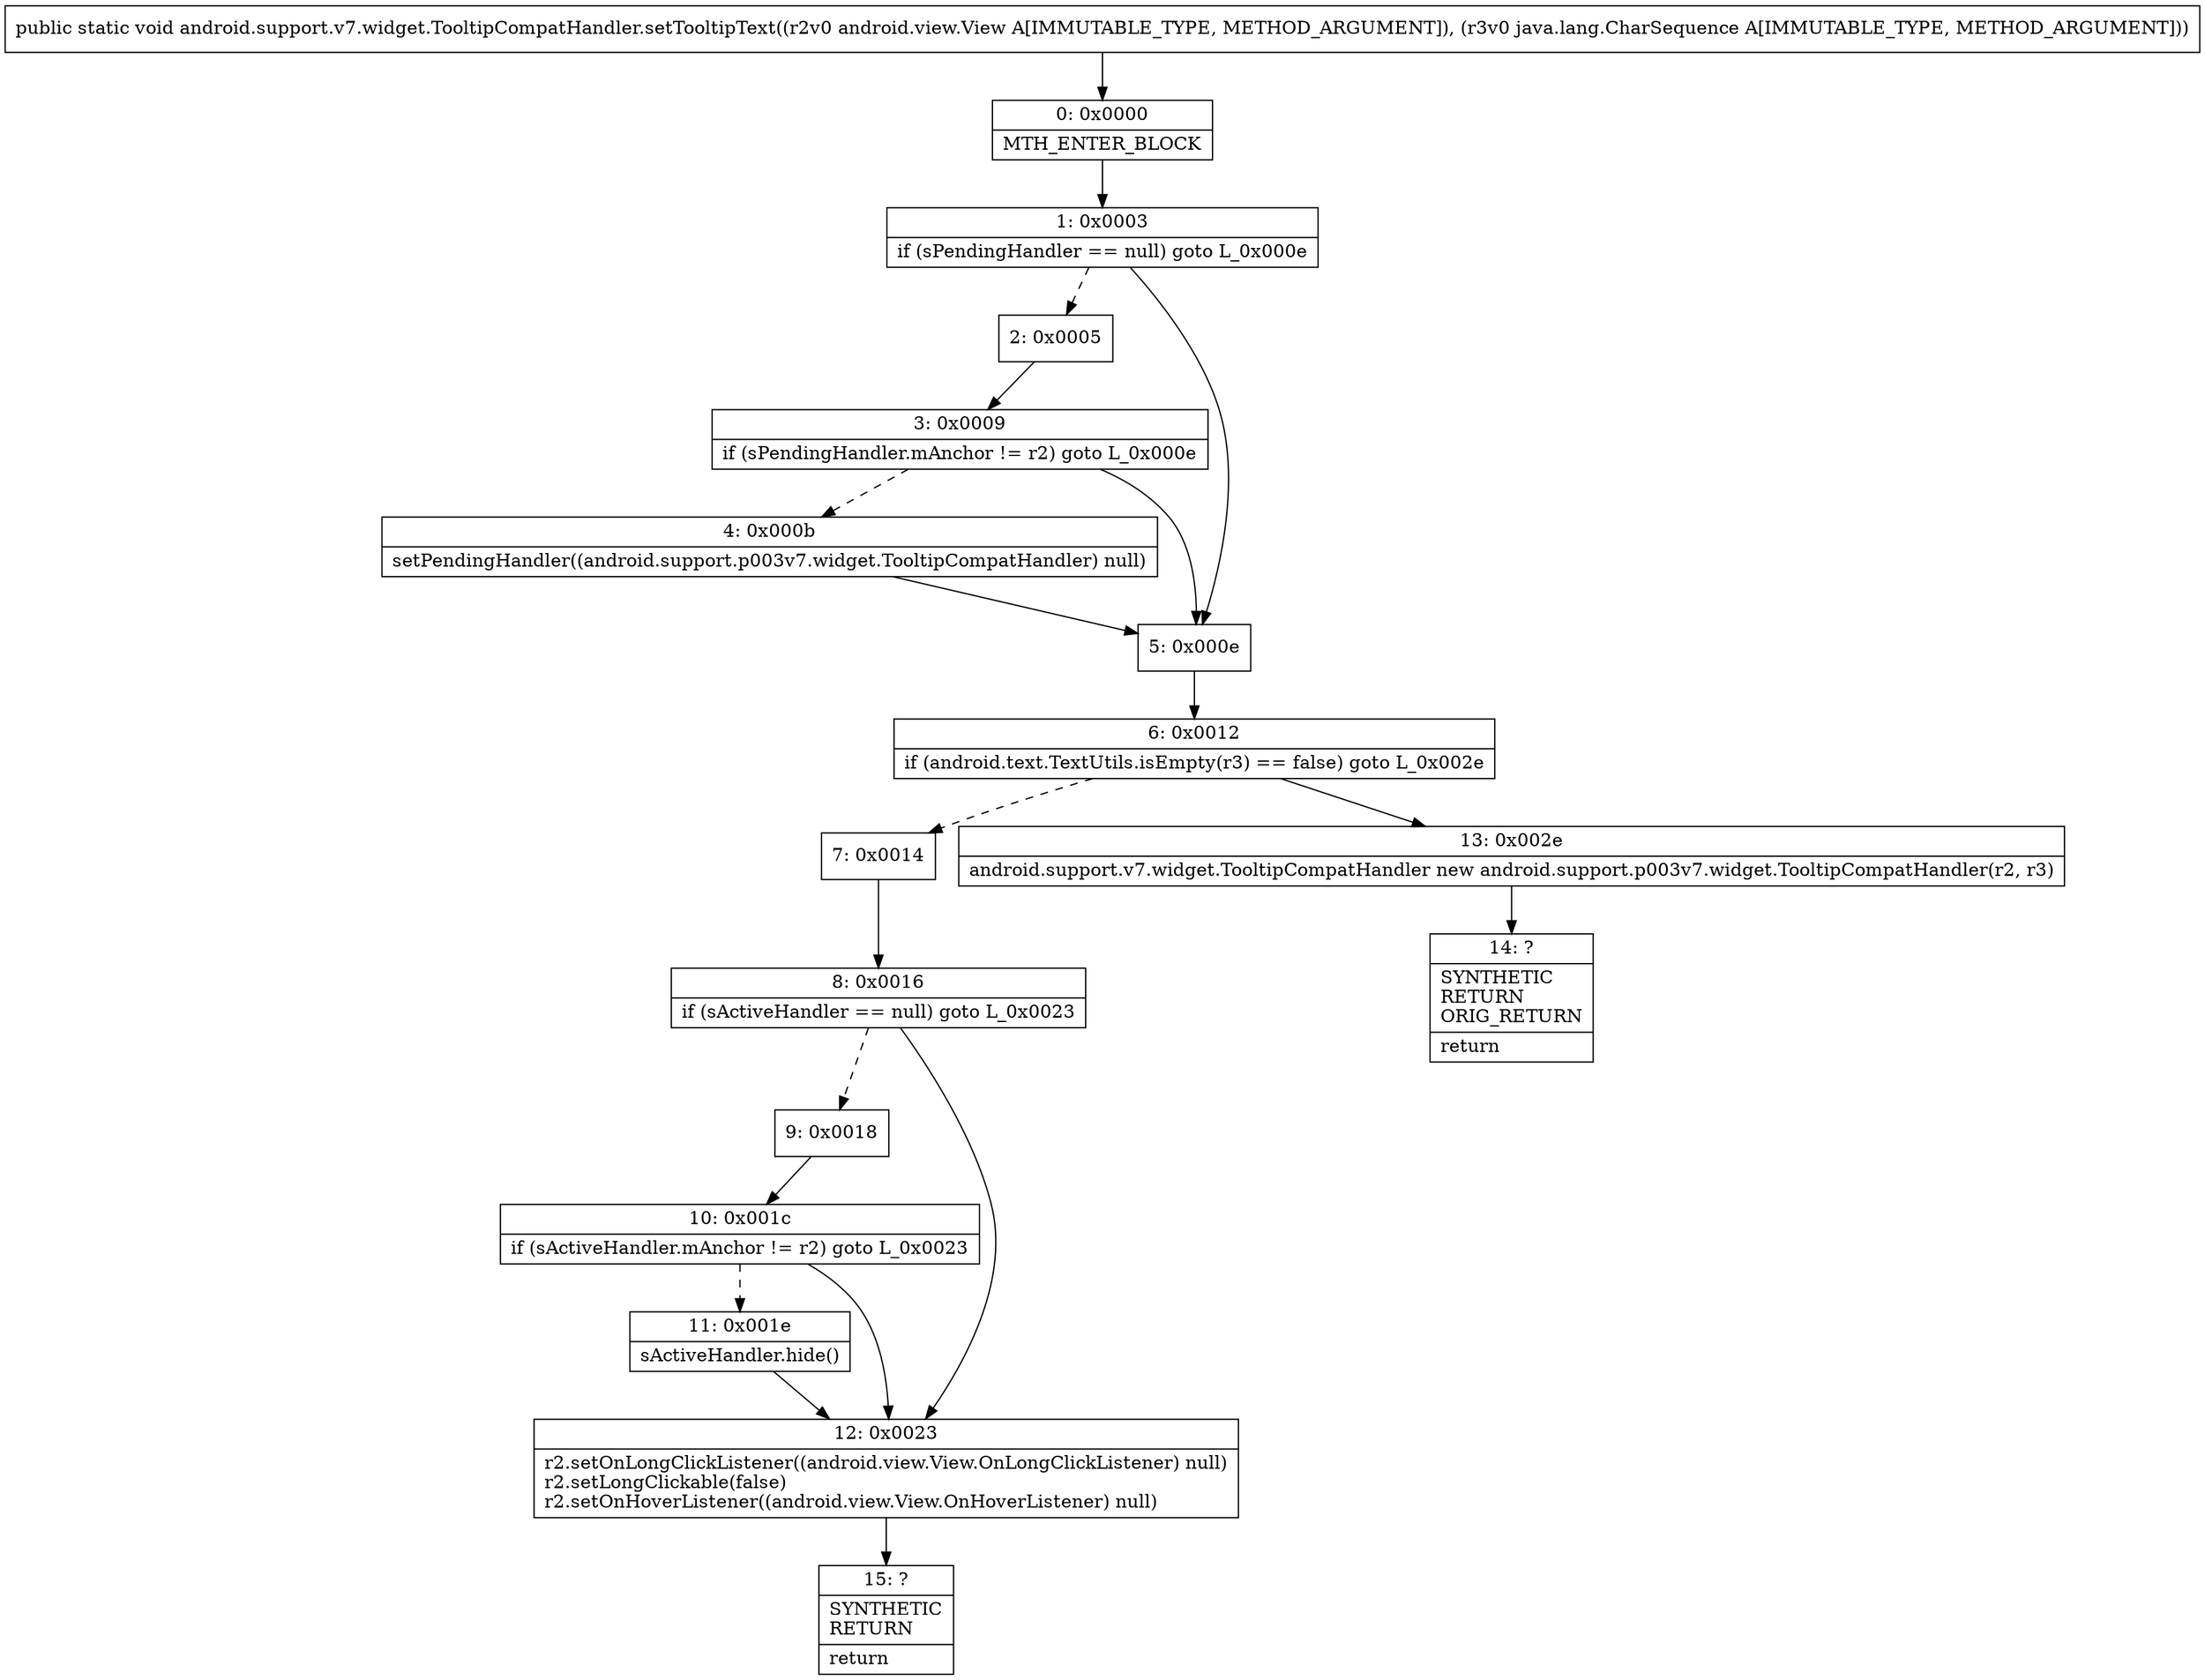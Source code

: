 digraph "CFG forandroid.support.v7.widget.TooltipCompatHandler.setTooltipText(Landroid\/view\/View;Ljava\/lang\/CharSequence;)V" {
Node_0 [shape=record,label="{0\:\ 0x0000|MTH_ENTER_BLOCK\l}"];
Node_1 [shape=record,label="{1\:\ 0x0003|if (sPendingHandler == null) goto L_0x000e\l}"];
Node_2 [shape=record,label="{2\:\ 0x0005}"];
Node_3 [shape=record,label="{3\:\ 0x0009|if (sPendingHandler.mAnchor != r2) goto L_0x000e\l}"];
Node_4 [shape=record,label="{4\:\ 0x000b|setPendingHandler((android.support.p003v7.widget.TooltipCompatHandler) null)\l}"];
Node_5 [shape=record,label="{5\:\ 0x000e}"];
Node_6 [shape=record,label="{6\:\ 0x0012|if (android.text.TextUtils.isEmpty(r3) == false) goto L_0x002e\l}"];
Node_7 [shape=record,label="{7\:\ 0x0014}"];
Node_8 [shape=record,label="{8\:\ 0x0016|if (sActiveHandler == null) goto L_0x0023\l}"];
Node_9 [shape=record,label="{9\:\ 0x0018}"];
Node_10 [shape=record,label="{10\:\ 0x001c|if (sActiveHandler.mAnchor != r2) goto L_0x0023\l}"];
Node_11 [shape=record,label="{11\:\ 0x001e|sActiveHandler.hide()\l}"];
Node_12 [shape=record,label="{12\:\ 0x0023|r2.setOnLongClickListener((android.view.View.OnLongClickListener) null)\lr2.setLongClickable(false)\lr2.setOnHoverListener((android.view.View.OnHoverListener) null)\l}"];
Node_13 [shape=record,label="{13\:\ 0x002e|android.support.v7.widget.TooltipCompatHandler new android.support.p003v7.widget.TooltipCompatHandler(r2, r3)\l}"];
Node_14 [shape=record,label="{14\:\ ?|SYNTHETIC\lRETURN\lORIG_RETURN\l|return\l}"];
Node_15 [shape=record,label="{15\:\ ?|SYNTHETIC\lRETURN\l|return\l}"];
MethodNode[shape=record,label="{public static void android.support.v7.widget.TooltipCompatHandler.setTooltipText((r2v0 android.view.View A[IMMUTABLE_TYPE, METHOD_ARGUMENT]), (r3v0 java.lang.CharSequence A[IMMUTABLE_TYPE, METHOD_ARGUMENT])) }"];
MethodNode -> Node_0;
Node_0 -> Node_1;
Node_1 -> Node_2[style=dashed];
Node_1 -> Node_5;
Node_2 -> Node_3;
Node_3 -> Node_4[style=dashed];
Node_3 -> Node_5;
Node_4 -> Node_5;
Node_5 -> Node_6;
Node_6 -> Node_7[style=dashed];
Node_6 -> Node_13;
Node_7 -> Node_8;
Node_8 -> Node_9[style=dashed];
Node_8 -> Node_12;
Node_9 -> Node_10;
Node_10 -> Node_11[style=dashed];
Node_10 -> Node_12;
Node_11 -> Node_12;
Node_12 -> Node_15;
Node_13 -> Node_14;
}

